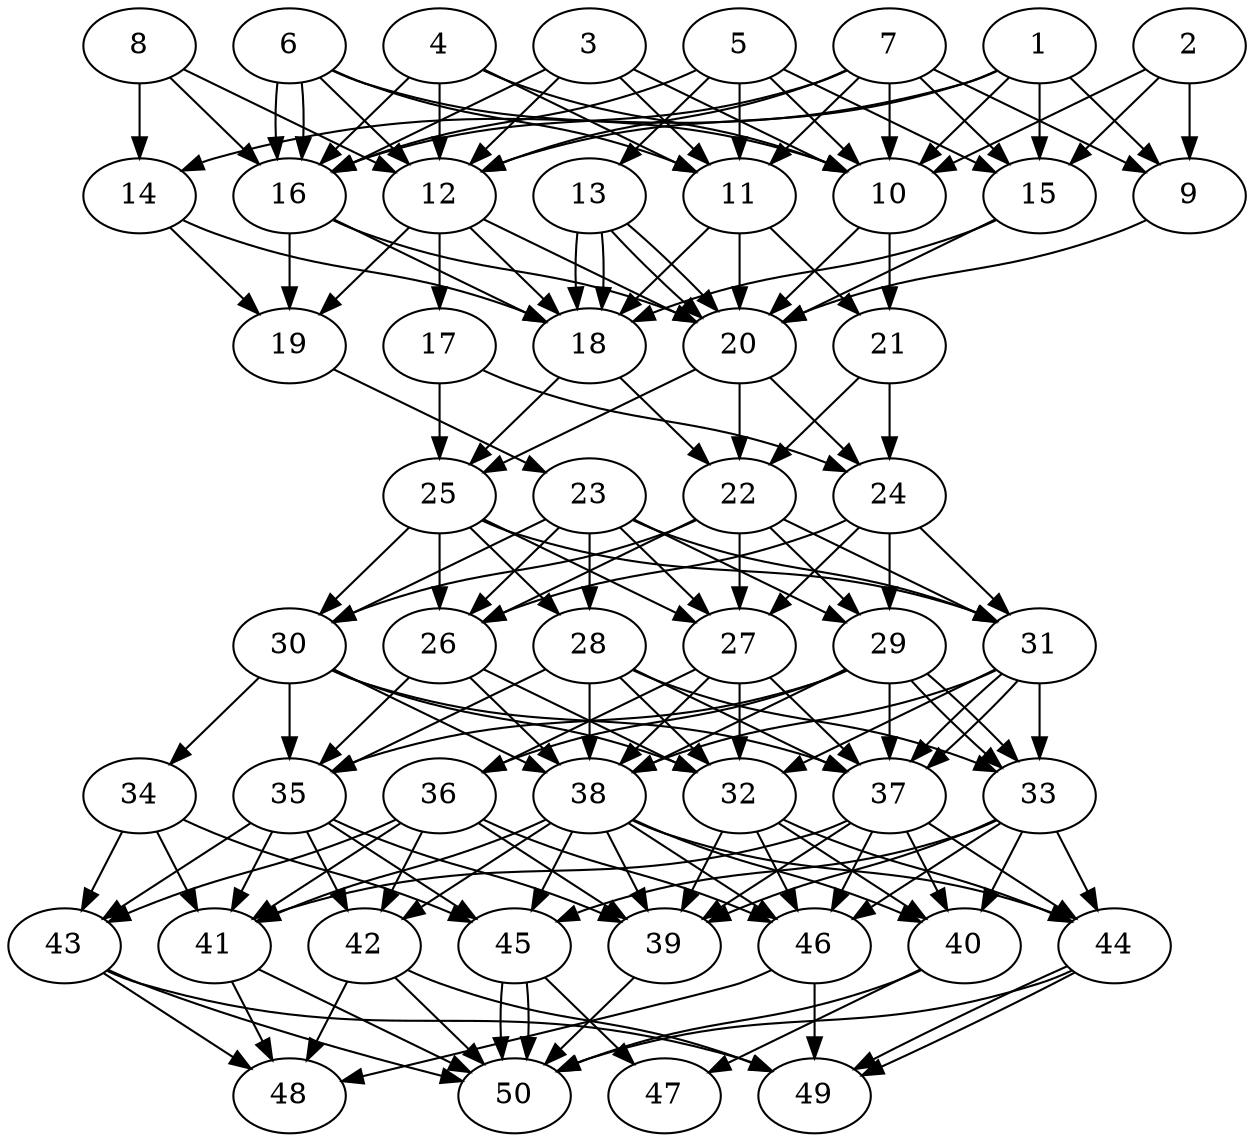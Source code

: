 // DAG automatically generated by daggen at Tue Aug  6 16:32:29 2019
// ./daggen --dot -n 50 --ccr 0.5 --fat 0.5 --regular 0.5 --density 0.9 --mindata 5242880 --maxdata 52428800 
digraph G {
  1 [size="17537024", alpha="0.11", expect_size="8768512"] 
  1 -> 9 [size ="8768512"]
  1 -> 10 [size ="8768512"]
  1 -> 12 [size ="8768512"]
  1 -> 14 [size ="8768512"]
  1 -> 15 [size ="8768512"]
  2 [size="23662592", alpha="0.04", expect_size="11831296"] 
  2 -> 9 [size ="11831296"]
  2 -> 10 [size ="11831296"]
  2 -> 15 [size ="11831296"]
  3 [size="60872704", alpha="0.17", expect_size="30436352"] 
  3 -> 10 [size ="30436352"]
  3 -> 11 [size ="30436352"]
  3 -> 12 [size ="30436352"]
  3 -> 16 [size ="30436352"]
  4 [size="78997504", alpha="0.07", expect_size="39498752"] 
  4 -> 10 [size ="39498752"]
  4 -> 11 [size ="39498752"]
  4 -> 12 [size ="39498752"]
  4 -> 16 [size ="39498752"]
  5 [size="70238208", alpha="0.04", expect_size="35119104"] 
  5 -> 10 [size ="35119104"]
  5 -> 11 [size ="35119104"]
  5 -> 13 [size ="35119104"]
  5 -> 15 [size ="35119104"]
  5 -> 16 [size ="35119104"]
  6 [size="82206720", alpha="0.07", expect_size="41103360"] 
  6 -> 10 [size ="41103360"]
  6 -> 11 [size ="41103360"]
  6 -> 12 [size ="41103360"]
  6 -> 16 [size ="41103360"]
  6 -> 16 [size ="41103360"]
  7 [size="33705984", alpha="0.17", expect_size="16852992"] 
  7 -> 9 [size ="16852992"]
  7 -> 10 [size ="16852992"]
  7 -> 11 [size ="16852992"]
  7 -> 12 [size ="16852992"]
  7 -> 15 [size ="16852992"]
  7 -> 16 [size ="16852992"]
  8 [size="62105600", alpha="0.12", expect_size="31052800"] 
  8 -> 12 [size ="31052800"]
  8 -> 14 [size ="31052800"]
  8 -> 16 [size ="31052800"]
  9 [size="31256576", alpha="0.15", expect_size="15628288"] 
  9 -> 20 [size ="15628288"]
  10 [size="77461504", alpha="0.08", expect_size="38730752"] 
  10 -> 20 [size ="38730752"]
  10 -> 21 [size ="38730752"]
  11 [size="28528640", alpha="0.19", expect_size="14264320"] 
  11 -> 18 [size ="14264320"]
  11 -> 20 [size ="14264320"]
  11 -> 21 [size ="14264320"]
  12 [size="79077376", alpha="0.03", expect_size="39538688"] 
  12 -> 17 [size ="39538688"]
  12 -> 18 [size ="39538688"]
  12 -> 19 [size ="39538688"]
  12 -> 20 [size ="39538688"]
  13 [size="100116480", alpha="0.10", expect_size="50058240"] 
  13 -> 18 [size ="50058240"]
  13 -> 18 [size ="50058240"]
  13 -> 20 [size ="50058240"]
  13 -> 20 [size ="50058240"]
  14 [size="84252672", alpha="0.11", expect_size="42126336"] 
  14 -> 18 [size ="42126336"]
  14 -> 19 [size ="42126336"]
  15 [size="23074816", alpha="0.06", expect_size="11537408"] 
  15 -> 18 [size ="11537408"]
  15 -> 20 [size ="11537408"]
  16 [size="40200192", alpha="0.07", expect_size="20100096"] 
  16 -> 18 [size ="20100096"]
  16 -> 19 [size ="20100096"]
  16 -> 20 [size ="20100096"]
  17 [size="75448320", alpha="0.03", expect_size="37724160"] 
  17 -> 24 [size ="37724160"]
  17 -> 25 [size ="37724160"]
  18 [size="60891136", alpha="0.05", expect_size="30445568"] 
  18 -> 22 [size ="30445568"]
  18 -> 25 [size ="30445568"]
  19 [size="23287808", alpha="0.12", expect_size="11643904"] 
  19 -> 23 [size ="11643904"]
  20 [size="94369792", alpha="0.09", expect_size="47184896"] 
  20 -> 22 [size ="47184896"]
  20 -> 24 [size ="47184896"]
  20 -> 25 [size ="47184896"]
  21 [size="38578176", alpha="0.07", expect_size="19289088"] 
  21 -> 22 [size ="19289088"]
  21 -> 24 [size ="19289088"]
  22 [size="33198080", alpha="0.08", expect_size="16599040"] 
  22 -> 26 [size ="16599040"]
  22 -> 27 [size ="16599040"]
  22 -> 29 [size ="16599040"]
  22 -> 30 [size ="16599040"]
  22 -> 31 [size ="16599040"]
  23 [size="48773120", alpha="0.20", expect_size="24386560"] 
  23 -> 26 [size ="24386560"]
  23 -> 27 [size ="24386560"]
  23 -> 28 [size ="24386560"]
  23 -> 29 [size ="24386560"]
  23 -> 30 [size ="24386560"]
  23 -> 31 [size ="24386560"]
  24 [size="97847296", alpha="0.06", expect_size="48923648"] 
  24 -> 26 [size ="48923648"]
  24 -> 27 [size ="48923648"]
  24 -> 29 [size ="48923648"]
  24 -> 31 [size ="48923648"]
  25 [size="55611392", alpha="0.05", expect_size="27805696"] 
  25 -> 26 [size ="27805696"]
  25 -> 27 [size ="27805696"]
  25 -> 28 [size ="27805696"]
  25 -> 30 [size ="27805696"]
  25 -> 31 [size ="27805696"]
  26 [size="86183936", alpha="0.19", expect_size="43091968"] 
  26 -> 32 [size ="43091968"]
  26 -> 35 [size ="43091968"]
  26 -> 38 [size ="43091968"]
  27 [size="23795712", alpha="0.18", expect_size="11897856"] 
  27 -> 32 [size ="11897856"]
  27 -> 36 [size ="11897856"]
  27 -> 37 [size ="11897856"]
  27 -> 38 [size ="11897856"]
  28 [size="39319552", alpha="0.08", expect_size="19659776"] 
  28 -> 32 [size ="19659776"]
  28 -> 33 [size ="19659776"]
  28 -> 35 [size ="19659776"]
  28 -> 37 [size ="19659776"]
  28 -> 38 [size ="19659776"]
  29 [size="65009664", alpha="0.03", expect_size="32504832"] 
  29 -> 33 [size ="32504832"]
  29 -> 33 [size ="32504832"]
  29 -> 35 [size ="32504832"]
  29 -> 36 [size ="32504832"]
  29 -> 37 [size ="32504832"]
  29 -> 38 [size ="32504832"]
  30 [size="27033600", alpha="0.11", expect_size="13516800"] 
  30 -> 32 [size ="13516800"]
  30 -> 34 [size ="13516800"]
  30 -> 35 [size ="13516800"]
  30 -> 37 [size ="13516800"]
  30 -> 38 [size ="13516800"]
  31 [size="68331520", alpha="0.04", expect_size="34165760"] 
  31 -> 32 [size ="34165760"]
  31 -> 33 [size ="34165760"]
  31 -> 37 [size ="34165760"]
  31 -> 37 [size ="34165760"]
  31 -> 38 [size ="34165760"]
  32 [size="101582848", alpha="0.11", expect_size="50791424"] 
  32 -> 39 [size ="50791424"]
  32 -> 40 [size ="50791424"]
  32 -> 44 [size ="50791424"]
  32 -> 46 [size ="50791424"]
  33 [size="45592576", alpha="0.17", expect_size="22796288"] 
  33 -> 39 [size ="22796288"]
  33 -> 40 [size ="22796288"]
  33 -> 44 [size ="22796288"]
  33 -> 45 [size ="22796288"]
  33 -> 46 [size ="22796288"]
  34 [size="45121536", alpha="0.18", expect_size="22560768"] 
  34 -> 41 [size ="22560768"]
  34 -> 43 [size ="22560768"]
  34 -> 45 [size ="22560768"]
  35 [size="74309632", alpha="0.03", expect_size="37154816"] 
  35 -> 39 [size ="37154816"]
  35 -> 41 [size ="37154816"]
  35 -> 42 [size ="37154816"]
  35 -> 43 [size ="37154816"]
  35 -> 45 [size ="37154816"]
  36 [size="98535424", alpha="0.13", expect_size="49267712"] 
  36 -> 39 [size ="49267712"]
  36 -> 41 [size ="49267712"]
  36 -> 42 [size ="49267712"]
  36 -> 43 [size ="49267712"]
  36 -> 46 [size ="49267712"]
  37 [size="95152128", alpha="0.17", expect_size="47576064"] 
  37 -> 39 [size ="47576064"]
  37 -> 40 [size ="47576064"]
  37 -> 41 [size ="47576064"]
  37 -> 44 [size ="47576064"]
  37 -> 46 [size ="47576064"]
  38 [size="87379968", alpha="0.12", expect_size="43689984"] 
  38 -> 39 [size ="43689984"]
  38 -> 40 [size ="43689984"]
  38 -> 41 [size ="43689984"]
  38 -> 42 [size ="43689984"]
  38 -> 44 [size ="43689984"]
  38 -> 45 [size ="43689984"]
  38 -> 46 [size ="43689984"]
  39 [size="32464896", alpha="0.10", expect_size="16232448"] 
  39 -> 50 [size ="16232448"]
  40 [size="45551616", alpha="0.06", expect_size="22775808"] 
  40 -> 47 [size ="22775808"]
  40 -> 50 [size ="22775808"]
  41 [size="99246080", alpha="0.07", expect_size="49623040"] 
  41 -> 48 [size ="49623040"]
  41 -> 50 [size ="49623040"]
  42 [size="22847488", alpha="0.13", expect_size="11423744"] 
  42 -> 48 [size ="11423744"]
  42 -> 49 [size ="11423744"]
  42 -> 50 [size ="11423744"]
  43 [size="73695232", alpha="0.08", expect_size="36847616"] 
  43 -> 48 [size ="36847616"]
  43 -> 49 [size ="36847616"]
  43 -> 50 [size ="36847616"]
  44 [size="58300416", alpha="0.01", expect_size="29150208"] 
  44 -> 49 [size ="29150208"]
  44 -> 49 [size ="29150208"]
  44 -> 50 [size ="29150208"]
  45 [size="50434048", alpha="0.03", expect_size="25217024"] 
  45 -> 47 [size ="25217024"]
  45 -> 50 [size ="25217024"]
  45 -> 50 [size ="25217024"]
  46 [size="62683136", alpha="0.02", expect_size="31341568"] 
  46 -> 48 [size ="31341568"]
  46 -> 49 [size ="31341568"]
  47 [size="30394368", alpha="0.03", expect_size="15197184"] 
  48 [size="18528256", alpha="0.10", expect_size="9264128"] 
  49 [size="77490176", alpha="0.09", expect_size="38745088"] 
  50 [size="31344640", alpha="0.12", expect_size="15672320"] 
}
